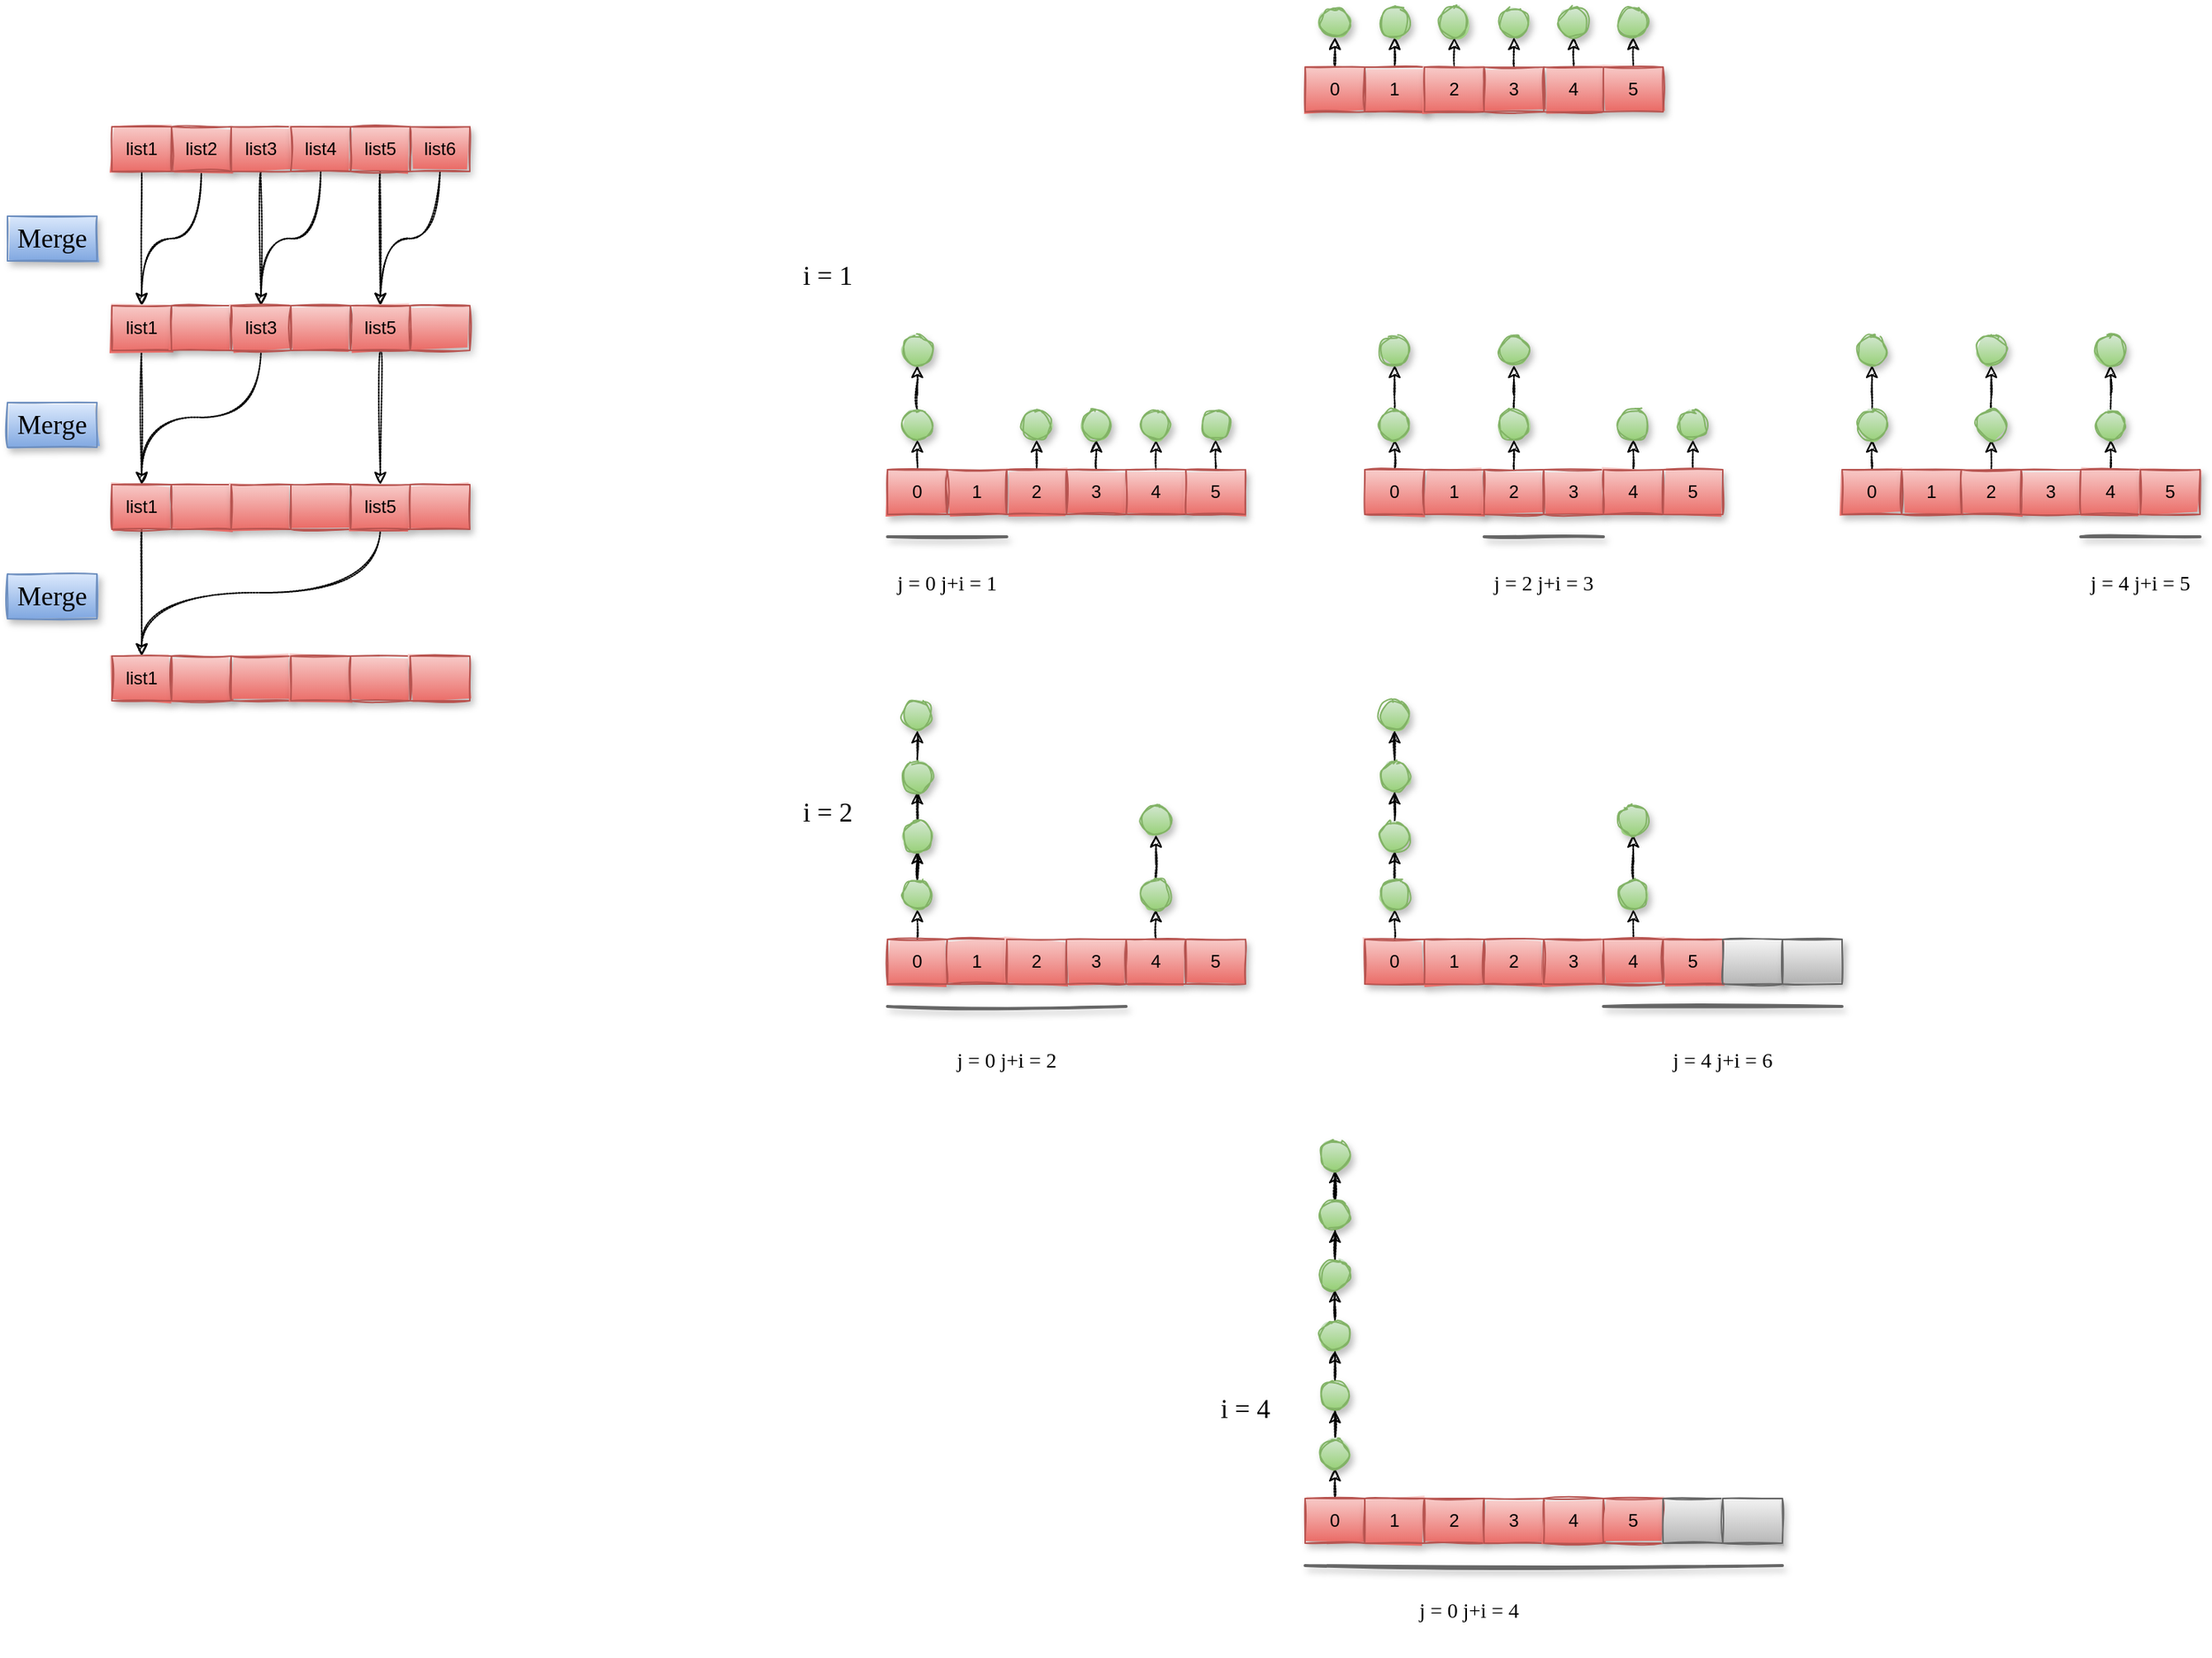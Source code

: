 <mxfile version="15.9.1" type="github">
  <diagram id="CDUZLJEo9e2KFmX8wC-A" name="第 1 页">
    <mxGraphModel dx="1444" dy="329" grid="1" gridSize="10" guides="1" tooltips="1" connect="1" arrows="1" fold="1" page="1" pageScale="1" pageWidth="827" pageHeight="1169" math="0" shadow="0">
      <root>
        <mxCell id="0" />
        <mxCell id="1" parent="0" />
        <mxCell id="Ufp4T4kjw3DvkqteefDN-25" style="edgeStyle=orthogonalEdgeStyle;rounded=0;orthogonalLoop=1;jettySize=auto;html=1;exitX=0.5;exitY=0;exitDx=0;exitDy=0;entryX=0.5;entryY=1;entryDx=0;entryDy=0;dashed=1;dashPattern=1 1;endArrow=classic;endFill=1;sketch=1;" edge="1" parent="1" source="Ufp4T4kjw3DvkqteefDN-1" target="Ufp4T4kjw3DvkqteefDN-7">
          <mxGeometry relative="1" as="geometry" />
        </mxCell>
        <mxCell id="Ufp4T4kjw3DvkqteefDN-1" value="0" style="rounded=0;whiteSpace=wrap;html=1;sketch=1;shadow=1;fillColor=#f8cecc;gradientColor=#ea6b66;strokeColor=#b85450;" vertex="1" parent="1">
          <mxGeometry x="280" y="160" width="40" height="30" as="geometry" />
        </mxCell>
        <mxCell id="Ufp4T4kjw3DvkqteefDN-26" style="edgeStyle=orthogonalEdgeStyle;rounded=0;orthogonalLoop=1;jettySize=auto;html=1;exitX=0.5;exitY=0;exitDx=0;exitDy=0;entryX=0.5;entryY=1;entryDx=0;entryDy=0;dashed=1;dashPattern=1 1;endArrow=classic;endFill=1;sketch=1;" edge="1" parent="1" source="Ufp4T4kjw3DvkqteefDN-2" target="Ufp4T4kjw3DvkqteefDN-11">
          <mxGeometry relative="1" as="geometry" />
        </mxCell>
        <mxCell id="Ufp4T4kjw3DvkqteefDN-2" value="1" style="rounded=0;whiteSpace=wrap;html=1;sketch=1;shadow=1;fillColor=#f8cecc;gradientColor=#ea6b66;strokeColor=#b85450;" vertex="1" parent="1">
          <mxGeometry x="320" y="160" width="40" height="30" as="geometry" />
        </mxCell>
        <mxCell id="Ufp4T4kjw3DvkqteefDN-27" style="edgeStyle=orthogonalEdgeStyle;rounded=0;orthogonalLoop=1;jettySize=auto;html=1;exitX=0.5;exitY=0;exitDx=0;exitDy=0;entryX=0.5;entryY=1;entryDx=0;entryDy=0;dashed=1;dashPattern=1 1;endArrow=classic;endFill=1;sketch=1;" edge="1" parent="1" source="Ufp4T4kjw3DvkqteefDN-3" target="Ufp4T4kjw3DvkqteefDN-14">
          <mxGeometry relative="1" as="geometry" />
        </mxCell>
        <mxCell id="Ufp4T4kjw3DvkqteefDN-3" value="2" style="rounded=0;whiteSpace=wrap;html=1;sketch=1;shadow=1;fillColor=#f8cecc;gradientColor=#ea6b66;strokeColor=#b85450;" vertex="1" parent="1">
          <mxGeometry x="360" y="160" width="40" height="30" as="geometry" />
        </mxCell>
        <mxCell id="Ufp4T4kjw3DvkqteefDN-28" style="edgeStyle=orthogonalEdgeStyle;rounded=0;orthogonalLoop=1;jettySize=auto;html=1;exitX=0.5;exitY=0;exitDx=0;exitDy=0;entryX=0.5;entryY=1;entryDx=0;entryDy=0;dashed=1;dashPattern=1 1;endArrow=classic;endFill=1;sketch=1;" edge="1" parent="1" source="Ufp4T4kjw3DvkqteefDN-4" target="Ufp4T4kjw3DvkqteefDN-17">
          <mxGeometry relative="1" as="geometry" />
        </mxCell>
        <mxCell id="Ufp4T4kjw3DvkqteefDN-4" value="3" style="rounded=0;whiteSpace=wrap;html=1;sketch=1;shadow=1;fillColor=#f8cecc;gradientColor=#ea6b66;strokeColor=#b85450;" vertex="1" parent="1">
          <mxGeometry x="400" y="160" width="40" height="30" as="geometry" />
        </mxCell>
        <mxCell id="Ufp4T4kjw3DvkqteefDN-29" style="edgeStyle=orthogonalEdgeStyle;rounded=0;orthogonalLoop=1;jettySize=auto;html=1;exitX=0.5;exitY=0;exitDx=0;exitDy=0;entryX=0.5;entryY=1;entryDx=0;entryDy=0;dashed=1;dashPattern=1 1;endArrow=classic;endFill=1;sketch=1;" edge="1" parent="1" source="Ufp4T4kjw3DvkqteefDN-5" target="Ufp4T4kjw3DvkqteefDN-20">
          <mxGeometry relative="1" as="geometry" />
        </mxCell>
        <mxCell id="Ufp4T4kjw3DvkqteefDN-5" value="4" style="rounded=0;whiteSpace=wrap;html=1;sketch=1;shadow=1;fillColor=#f8cecc;gradientColor=#ea6b66;strokeColor=#b85450;" vertex="1" parent="1">
          <mxGeometry x="440" y="160" width="40" height="30" as="geometry" />
        </mxCell>
        <mxCell id="Ufp4T4kjw3DvkqteefDN-30" style="edgeStyle=orthogonalEdgeStyle;rounded=0;orthogonalLoop=1;jettySize=auto;html=1;exitX=0.5;exitY=0;exitDx=0;exitDy=0;entryX=0.5;entryY=1;entryDx=0;entryDy=0;dashed=1;dashPattern=1 1;endArrow=classic;endFill=1;sketch=1;" edge="1" parent="1" source="Ufp4T4kjw3DvkqteefDN-6" target="Ufp4T4kjw3DvkqteefDN-23">
          <mxGeometry relative="1" as="geometry" />
        </mxCell>
        <mxCell id="Ufp4T4kjw3DvkqteefDN-6" value="5" style="rounded=0;whiteSpace=wrap;html=1;sketch=1;shadow=1;fillColor=#f8cecc;gradientColor=#ea6b66;strokeColor=#b85450;" vertex="1" parent="1">
          <mxGeometry x="480" y="160" width="40" height="30" as="geometry" />
        </mxCell>
        <mxCell id="Ufp4T4kjw3DvkqteefDN-7" value="" style="ellipse;whiteSpace=wrap;html=1;aspect=fixed;shadow=1;sketch=1;fillColor=#d5e8d4;gradientColor=#97d077;strokeColor=#82b366;" vertex="1" parent="1">
          <mxGeometry x="290" y="120" width="20" height="20" as="geometry" />
        </mxCell>
        <mxCell id="Ufp4T4kjw3DvkqteefDN-11" value="" style="ellipse;whiteSpace=wrap;html=1;aspect=fixed;shadow=1;sketch=1;fillColor=#d5e8d4;gradientColor=#97d077;strokeColor=#82b366;" vertex="1" parent="1">
          <mxGeometry x="330" y="120" width="20" height="20" as="geometry" />
        </mxCell>
        <mxCell id="Ufp4T4kjw3DvkqteefDN-14" value="" style="ellipse;whiteSpace=wrap;html=1;aspect=fixed;shadow=1;sketch=1;fillColor=#d5e8d4;gradientColor=#97d077;strokeColor=#82b366;" vertex="1" parent="1">
          <mxGeometry x="370" y="120" width="20" height="20" as="geometry" />
        </mxCell>
        <mxCell id="Ufp4T4kjw3DvkqteefDN-17" value="" style="ellipse;whiteSpace=wrap;html=1;aspect=fixed;shadow=1;sketch=1;fillColor=#d5e8d4;gradientColor=#97d077;strokeColor=#82b366;" vertex="1" parent="1">
          <mxGeometry x="410" y="120" width="20" height="20" as="geometry" />
        </mxCell>
        <mxCell id="Ufp4T4kjw3DvkqteefDN-20" value="" style="ellipse;whiteSpace=wrap;html=1;aspect=fixed;shadow=1;sketch=1;fillColor=#d5e8d4;gradientColor=#97d077;strokeColor=#82b366;" vertex="1" parent="1">
          <mxGeometry x="450" y="120" width="20" height="20" as="geometry" />
        </mxCell>
        <mxCell id="Ufp4T4kjw3DvkqteefDN-23" value="" style="ellipse;whiteSpace=wrap;html=1;aspect=fixed;shadow=1;sketch=1;fillColor=#d5e8d4;gradientColor=#97d077;strokeColor=#82b366;" vertex="1" parent="1">
          <mxGeometry x="490" y="120" width="20" height="20" as="geometry" />
        </mxCell>
        <mxCell id="Ufp4T4kjw3DvkqteefDN-54" style="edgeStyle=orthogonalEdgeStyle;rounded=0;orthogonalLoop=1;jettySize=auto;html=1;exitX=0.5;exitY=0;exitDx=0;exitDy=0;entryX=0.5;entryY=1;entryDx=0;entryDy=0;dashed=1;dashPattern=1 1;endArrow=classic;endFill=1;sketch=1;" edge="1" parent="1" source="Ufp4T4kjw3DvkqteefDN-55" target="Ufp4T4kjw3DvkqteefDN-66">
          <mxGeometry relative="1" as="geometry" />
        </mxCell>
        <mxCell id="Ufp4T4kjw3DvkqteefDN-55" value="0" style="rounded=0;whiteSpace=wrap;html=1;sketch=1;shadow=1;fillColor=#f8cecc;gradientColor=#ea6b66;strokeColor=#b85450;" vertex="1" parent="1">
          <mxGeometry y="430" width="40" height="30" as="geometry" />
        </mxCell>
        <mxCell id="Ufp4T4kjw3DvkqteefDN-57" value="1" style="rounded=0;whiteSpace=wrap;html=1;sketch=1;shadow=1;fillColor=#f8cecc;gradientColor=#ea6b66;strokeColor=#b85450;" vertex="1" parent="1">
          <mxGeometry x="40" y="430" width="40" height="30" as="geometry" />
        </mxCell>
        <mxCell id="Ufp4T4kjw3DvkqteefDN-58" style="edgeStyle=orthogonalEdgeStyle;rounded=0;orthogonalLoop=1;jettySize=auto;html=1;exitX=0.5;exitY=0;exitDx=0;exitDy=0;entryX=0.5;entryY=1;entryDx=0;entryDy=0;dashed=1;dashPattern=1 1;endArrow=classic;endFill=1;sketch=1;" edge="1" parent="1" source="Ufp4T4kjw3DvkqteefDN-59" target="Ufp4T4kjw3DvkqteefDN-68">
          <mxGeometry relative="1" as="geometry" />
        </mxCell>
        <mxCell id="Ufp4T4kjw3DvkqteefDN-59" value="2" style="rounded=0;whiteSpace=wrap;html=1;sketch=1;shadow=1;fillColor=#f8cecc;gradientColor=#ea6b66;strokeColor=#b85450;" vertex="1" parent="1">
          <mxGeometry x="80" y="430" width="40" height="30" as="geometry" />
        </mxCell>
        <mxCell id="Ufp4T4kjw3DvkqteefDN-60" style="edgeStyle=orthogonalEdgeStyle;rounded=0;orthogonalLoop=1;jettySize=auto;html=1;exitX=0.5;exitY=0;exitDx=0;exitDy=0;entryX=0.5;entryY=1;entryDx=0;entryDy=0;dashed=1;dashPattern=1 1;endArrow=classic;endFill=1;sketch=1;" edge="1" parent="1" source="Ufp4T4kjw3DvkqteefDN-61" target="Ufp4T4kjw3DvkqteefDN-69">
          <mxGeometry relative="1" as="geometry" />
        </mxCell>
        <mxCell id="Ufp4T4kjw3DvkqteefDN-61" value="3" style="rounded=0;whiteSpace=wrap;html=1;sketch=1;shadow=1;fillColor=#f8cecc;gradientColor=#ea6b66;strokeColor=#b85450;" vertex="1" parent="1">
          <mxGeometry x="120" y="430" width="40" height="30" as="geometry" />
        </mxCell>
        <mxCell id="Ufp4T4kjw3DvkqteefDN-62" style="edgeStyle=orthogonalEdgeStyle;rounded=0;orthogonalLoop=1;jettySize=auto;html=1;exitX=0.5;exitY=0;exitDx=0;exitDy=0;entryX=0.5;entryY=1;entryDx=0;entryDy=0;dashed=1;dashPattern=1 1;endArrow=classic;endFill=1;sketch=1;" edge="1" parent="1" source="Ufp4T4kjw3DvkqteefDN-63" target="Ufp4T4kjw3DvkqteefDN-70">
          <mxGeometry relative="1" as="geometry" />
        </mxCell>
        <mxCell id="Ufp4T4kjw3DvkqteefDN-63" value="4" style="rounded=0;whiteSpace=wrap;html=1;sketch=1;shadow=1;fillColor=#f8cecc;gradientColor=#ea6b66;strokeColor=#b85450;" vertex="1" parent="1">
          <mxGeometry x="160" y="430" width="40" height="30" as="geometry" />
        </mxCell>
        <mxCell id="Ufp4T4kjw3DvkqteefDN-64" style="edgeStyle=orthogonalEdgeStyle;rounded=0;orthogonalLoop=1;jettySize=auto;html=1;exitX=0.5;exitY=0;exitDx=0;exitDy=0;entryX=0.5;entryY=1;entryDx=0;entryDy=0;dashed=1;dashPattern=1 1;endArrow=classic;endFill=1;sketch=1;" edge="1" parent="1" source="Ufp4T4kjw3DvkqteefDN-65" target="Ufp4T4kjw3DvkqteefDN-71">
          <mxGeometry relative="1" as="geometry" />
        </mxCell>
        <mxCell id="Ufp4T4kjw3DvkqteefDN-65" value="5" style="rounded=0;whiteSpace=wrap;html=1;sketch=1;shadow=1;fillColor=#f8cecc;gradientColor=#ea6b66;strokeColor=#b85450;" vertex="1" parent="1">
          <mxGeometry x="200" y="430" width="40" height="30" as="geometry" />
        </mxCell>
        <mxCell id="Ufp4T4kjw3DvkqteefDN-74" value="" style="edgeStyle=orthogonalEdgeStyle;rounded=0;sketch=1;orthogonalLoop=1;jettySize=auto;html=1;dashed=1;dashPattern=1 1;endArrow=classic;endFill=1;" edge="1" parent="1" source="Ufp4T4kjw3DvkqteefDN-66" target="Ufp4T4kjw3DvkqteefDN-73">
          <mxGeometry relative="1" as="geometry" />
        </mxCell>
        <mxCell id="Ufp4T4kjw3DvkqteefDN-66" value="" style="ellipse;whiteSpace=wrap;html=1;aspect=fixed;shadow=1;sketch=1;fillColor=#d5e8d4;gradientColor=#97d077;strokeColor=#82b366;" vertex="1" parent="1">
          <mxGeometry x="10" y="390" width="20" height="20" as="geometry" />
        </mxCell>
        <mxCell id="Ufp4T4kjw3DvkqteefDN-68" value="" style="ellipse;whiteSpace=wrap;html=1;aspect=fixed;shadow=1;sketch=1;fillColor=#d5e8d4;gradientColor=#97d077;strokeColor=#82b366;" vertex="1" parent="1">
          <mxGeometry x="90" y="390" width="20" height="20" as="geometry" />
        </mxCell>
        <mxCell id="Ufp4T4kjw3DvkqteefDN-69" value="" style="ellipse;whiteSpace=wrap;html=1;aspect=fixed;shadow=1;sketch=1;fillColor=#d5e8d4;gradientColor=#97d077;strokeColor=#82b366;" vertex="1" parent="1">
          <mxGeometry x="130" y="390" width="20" height="20" as="geometry" />
        </mxCell>
        <mxCell id="Ufp4T4kjw3DvkqteefDN-70" value="" style="ellipse;whiteSpace=wrap;html=1;aspect=fixed;shadow=1;sketch=1;fillColor=#d5e8d4;gradientColor=#97d077;strokeColor=#82b366;" vertex="1" parent="1">
          <mxGeometry x="170" y="390" width="20" height="20" as="geometry" />
        </mxCell>
        <mxCell id="Ufp4T4kjw3DvkqteefDN-71" value="" style="ellipse;whiteSpace=wrap;html=1;aspect=fixed;shadow=1;sketch=1;fillColor=#d5e8d4;gradientColor=#97d077;strokeColor=#82b366;" vertex="1" parent="1">
          <mxGeometry x="210" y="390" width="20" height="20" as="geometry" />
        </mxCell>
        <mxCell id="Ufp4T4kjw3DvkqteefDN-73" value="" style="ellipse;whiteSpace=wrap;html=1;aspect=fixed;shadow=1;sketch=1;fillColor=#d5e8d4;gradientColor=#97d077;strokeColor=#82b366;" vertex="1" parent="1">
          <mxGeometry x="10" y="340" width="20" height="20" as="geometry" />
        </mxCell>
        <mxCell id="Ufp4T4kjw3DvkqteefDN-77" value="" style="line;strokeWidth=2;html=1;shadow=1;sketch=1;fillColor=#f5f5f5;gradientColor=#b3b3b3;strokeColor=#666666;" vertex="1" parent="1">
          <mxGeometry y="470" width="80" height="10" as="geometry" />
        </mxCell>
        <mxCell id="Ufp4T4kjw3DvkqteefDN-78" style="edgeStyle=orthogonalEdgeStyle;rounded=0;orthogonalLoop=1;jettySize=auto;html=1;exitX=0.5;exitY=0;exitDx=0;exitDy=0;entryX=0.5;entryY=1;entryDx=0;entryDy=0;dashed=1;dashPattern=1 1;endArrow=classic;endFill=1;sketch=1;" edge="1" parent="1" source="Ufp4T4kjw3DvkqteefDN-79" target="Ufp4T4kjw3DvkqteefDN-90">
          <mxGeometry relative="1" as="geometry" />
        </mxCell>
        <mxCell id="Ufp4T4kjw3DvkqteefDN-79" value="0" style="rounded=0;whiteSpace=wrap;html=1;sketch=1;shadow=1;fillColor=#f8cecc;gradientColor=#ea6b66;strokeColor=#b85450;" vertex="1" parent="1">
          <mxGeometry x="320" y="430" width="40" height="30" as="geometry" />
        </mxCell>
        <mxCell id="Ufp4T4kjw3DvkqteefDN-80" value="1" style="rounded=0;whiteSpace=wrap;html=1;sketch=1;shadow=1;fillColor=#f8cecc;gradientColor=#ea6b66;strokeColor=#b85450;" vertex="1" parent="1">
          <mxGeometry x="360" y="430" width="40" height="30" as="geometry" />
        </mxCell>
        <mxCell id="Ufp4T4kjw3DvkqteefDN-81" style="edgeStyle=orthogonalEdgeStyle;rounded=0;orthogonalLoop=1;jettySize=auto;html=1;exitX=0.5;exitY=0;exitDx=0;exitDy=0;entryX=0.5;entryY=1;entryDx=0;entryDy=0;dashed=1;dashPattern=1 1;endArrow=classic;endFill=1;sketch=1;" edge="1" parent="1" source="Ufp4T4kjw3DvkqteefDN-82" target="Ufp4T4kjw3DvkqteefDN-91">
          <mxGeometry relative="1" as="geometry" />
        </mxCell>
        <mxCell id="Ufp4T4kjw3DvkqteefDN-82" value="2" style="rounded=0;whiteSpace=wrap;html=1;sketch=1;shadow=1;fillColor=#f8cecc;gradientColor=#ea6b66;strokeColor=#b85450;" vertex="1" parent="1">
          <mxGeometry x="400" y="430" width="40" height="30" as="geometry" />
        </mxCell>
        <mxCell id="Ufp4T4kjw3DvkqteefDN-84" value="3" style="rounded=0;whiteSpace=wrap;html=1;sketch=1;shadow=1;fillColor=#f8cecc;gradientColor=#ea6b66;strokeColor=#b85450;" vertex="1" parent="1">
          <mxGeometry x="440" y="430" width="40" height="30" as="geometry" />
        </mxCell>
        <mxCell id="Ufp4T4kjw3DvkqteefDN-85" style="edgeStyle=orthogonalEdgeStyle;rounded=0;orthogonalLoop=1;jettySize=auto;html=1;exitX=0.5;exitY=0;exitDx=0;exitDy=0;entryX=0.5;entryY=1;entryDx=0;entryDy=0;dashed=1;dashPattern=1 1;endArrow=classic;endFill=1;sketch=1;" edge="1" parent="1" source="Ufp4T4kjw3DvkqteefDN-86" target="Ufp4T4kjw3DvkqteefDN-93">
          <mxGeometry relative="1" as="geometry" />
        </mxCell>
        <mxCell id="Ufp4T4kjw3DvkqteefDN-86" value="4" style="rounded=0;whiteSpace=wrap;html=1;sketch=1;shadow=1;fillColor=#f8cecc;gradientColor=#ea6b66;strokeColor=#b85450;" vertex="1" parent="1">
          <mxGeometry x="480" y="430" width="40" height="30" as="geometry" />
        </mxCell>
        <mxCell id="Ufp4T4kjw3DvkqteefDN-87" style="edgeStyle=orthogonalEdgeStyle;rounded=0;orthogonalLoop=1;jettySize=auto;html=1;exitX=0.5;exitY=0;exitDx=0;exitDy=0;entryX=0.5;entryY=1;entryDx=0;entryDy=0;dashed=1;dashPattern=1 1;endArrow=classic;endFill=1;sketch=1;" edge="1" parent="1" source="Ufp4T4kjw3DvkqteefDN-88" target="Ufp4T4kjw3DvkqteefDN-94">
          <mxGeometry relative="1" as="geometry" />
        </mxCell>
        <mxCell id="Ufp4T4kjw3DvkqteefDN-88" value="5" style="rounded=0;whiteSpace=wrap;html=1;sketch=1;shadow=1;fillColor=#f8cecc;gradientColor=#ea6b66;strokeColor=#b85450;" vertex="1" parent="1">
          <mxGeometry x="520" y="430" width="40" height="30" as="geometry" />
        </mxCell>
        <mxCell id="Ufp4T4kjw3DvkqteefDN-89" value="" style="edgeStyle=orthogonalEdgeStyle;rounded=0;sketch=1;orthogonalLoop=1;jettySize=auto;html=1;dashed=1;dashPattern=1 1;endArrow=classic;endFill=1;" edge="1" parent="1" source="Ufp4T4kjw3DvkqteefDN-90" target="Ufp4T4kjw3DvkqteefDN-95">
          <mxGeometry relative="1" as="geometry" />
        </mxCell>
        <mxCell id="Ufp4T4kjw3DvkqteefDN-90" value="" style="ellipse;whiteSpace=wrap;html=1;aspect=fixed;shadow=1;sketch=1;fillColor=#d5e8d4;gradientColor=#97d077;strokeColor=#82b366;" vertex="1" parent="1">
          <mxGeometry x="330" y="390" width="20" height="20" as="geometry" />
        </mxCell>
        <mxCell id="Ufp4T4kjw3DvkqteefDN-98" value="" style="edgeStyle=orthogonalEdgeStyle;rounded=0;sketch=1;orthogonalLoop=1;jettySize=auto;html=1;dashed=1;dashPattern=1 1;endArrow=classic;endFill=1;" edge="1" parent="1" source="Ufp4T4kjw3DvkqteefDN-91" target="Ufp4T4kjw3DvkqteefDN-97">
          <mxGeometry relative="1" as="geometry" />
        </mxCell>
        <mxCell id="Ufp4T4kjw3DvkqteefDN-91" value="" style="ellipse;whiteSpace=wrap;html=1;aspect=fixed;shadow=1;sketch=1;fillColor=#d5e8d4;gradientColor=#97d077;strokeColor=#82b366;" vertex="1" parent="1">
          <mxGeometry x="410" y="390" width="20" height="20" as="geometry" />
        </mxCell>
        <mxCell id="Ufp4T4kjw3DvkqteefDN-93" value="" style="ellipse;whiteSpace=wrap;html=1;aspect=fixed;shadow=1;sketch=1;fillColor=#d5e8d4;gradientColor=#97d077;strokeColor=#82b366;" vertex="1" parent="1">
          <mxGeometry x="490" y="390" width="20" height="20" as="geometry" />
        </mxCell>
        <mxCell id="Ufp4T4kjw3DvkqteefDN-94" value="" style="ellipse;whiteSpace=wrap;html=1;aspect=fixed;shadow=1;sketch=1;fillColor=#d5e8d4;gradientColor=#97d077;strokeColor=#82b366;" vertex="1" parent="1">
          <mxGeometry x="530" y="390" width="20" height="20" as="geometry" />
        </mxCell>
        <mxCell id="Ufp4T4kjw3DvkqteefDN-95" value="" style="ellipse;whiteSpace=wrap;html=1;aspect=fixed;shadow=1;sketch=1;fillColor=#d5e8d4;gradientColor=#97d077;strokeColor=#82b366;" vertex="1" parent="1">
          <mxGeometry x="330" y="340" width="20" height="20" as="geometry" />
        </mxCell>
        <mxCell id="Ufp4T4kjw3DvkqteefDN-96" value="" style="line;strokeWidth=2;html=1;shadow=1;sketch=1;fillColor=#f5f5f5;gradientColor=#b3b3b3;strokeColor=#666666;" vertex="1" parent="1">
          <mxGeometry x="400" y="470" width="80" height="10" as="geometry" />
        </mxCell>
        <mxCell id="Ufp4T4kjw3DvkqteefDN-97" value="" style="ellipse;whiteSpace=wrap;html=1;aspect=fixed;shadow=1;sketch=1;fillColor=#d5e8d4;gradientColor=#97d077;strokeColor=#82b366;" vertex="1" parent="1">
          <mxGeometry x="410" y="340" width="20" height="20" as="geometry" />
        </mxCell>
        <mxCell id="Ufp4T4kjw3DvkqteefDN-99" style="edgeStyle=orthogonalEdgeStyle;rounded=0;orthogonalLoop=1;jettySize=auto;html=1;exitX=0.5;exitY=0;exitDx=0;exitDy=0;entryX=0.5;entryY=1;entryDx=0;entryDy=0;dashed=1;dashPattern=1 1;endArrow=classic;endFill=1;sketch=1;" edge="1" parent="1" source="Ufp4T4kjw3DvkqteefDN-100" target="Ufp4T4kjw3DvkqteefDN-110">
          <mxGeometry relative="1" as="geometry" />
        </mxCell>
        <mxCell id="Ufp4T4kjw3DvkqteefDN-100" value="0" style="rounded=0;whiteSpace=wrap;html=1;sketch=1;shadow=1;fillColor=#f8cecc;gradientColor=#ea6b66;strokeColor=#b85450;" vertex="1" parent="1">
          <mxGeometry x="640" y="430" width="40" height="30" as="geometry" />
        </mxCell>
        <mxCell id="Ufp4T4kjw3DvkqteefDN-101" value="1" style="rounded=0;whiteSpace=wrap;html=1;sketch=1;shadow=1;fillColor=#f8cecc;gradientColor=#ea6b66;strokeColor=#b85450;" vertex="1" parent="1">
          <mxGeometry x="680" y="430" width="40" height="30" as="geometry" />
        </mxCell>
        <mxCell id="Ufp4T4kjw3DvkqteefDN-102" style="edgeStyle=orthogonalEdgeStyle;rounded=0;orthogonalLoop=1;jettySize=auto;html=1;exitX=0.5;exitY=0;exitDx=0;exitDy=0;entryX=0.5;entryY=1;entryDx=0;entryDy=0;dashed=1;dashPattern=1 1;endArrow=classic;endFill=1;sketch=1;" edge="1" parent="1" source="Ufp4T4kjw3DvkqteefDN-103" target="Ufp4T4kjw3DvkqteefDN-112">
          <mxGeometry relative="1" as="geometry" />
        </mxCell>
        <mxCell id="Ufp4T4kjw3DvkqteefDN-103" value="2" style="rounded=0;whiteSpace=wrap;html=1;sketch=1;shadow=1;fillColor=#f8cecc;gradientColor=#ea6b66;strokeColor=#b85450;" vertex="1" parent="1">
          <mxGeometry x="720" y="430" width="40" height="30" as="geometry" />
        </mxCell>
        <mxCell id="Ufp4T4kjw3DvkqteefDN-104" value="3" style="rounded=0;whiteSpace=wrap;html=1;sketch=1;shadow=1;fillColor=#f8cecc;gradientColor=#ea6b66;strokeColor=#b85450;" vertex="1" parent="1">
          <mxGeometry x="760" y="430" width="40" height="30" as="geometry" />
        </mxCell>
        <mxCell id="Ufp4T4kjw3DvkqteefDN-105" style="edgeStyle=orthogonalEdgeStyle;rounded=0;orthogonalLoop=1;jettySize=auto;html=1;exitX=0.5;exitY=0;exitDx=0;exitDy=0;entryX=0.5;entryY=1;entryDx=0;entryDy=0;dashed=1;dashPattern=1 1;endArrow=classic;endFill=1;sketch=1;" edge="1" parent="1" source="Ufp4T4kjw3DvkqteefDN-106" target="Ufp4T4kjw3DvkqteefDN-113">
          <mxGeometry relative="1" as="geometry" />
        </mxCell>
        <mxCell id="Ufp4T4kjw3DvkqteefDN-106" value="4" style="rounded=0;whiteSpace=wrap;html=1;sketch=1;shadow=1;fillColor=#f8cecc;gradientColor=#ea6b66;strokeColor=#b85450;" vertex="1" parent="1">
          <mxGeometry x="800" y="430" width="40" height="30" as="geometry" />
        </mxCell>
        <mxCell id="Ufp4T4kjw3DvkqteefDN-108" value="5" style="rounded=0;whiteSpace=wrap;html=1;sketch=1;shadow=1;fillColor=#f8cecc;gradientColor=#ea6b66;strokeColor=#b85450;" vertex="1" parent="1">
          <mxGeometry x="840" y="430" width="40" height="30" as="geometry" />
        </mxCell>
        <mxCell id="Ufp4T4kjw3DvkqteefDN-109" value="" style="edgeStyle=orthogonalEdgeStyle;rounded=0;sketch=1;orthogonalLoop=1;jettySize=auto;html=1;dashed=1;dashPattern=1 1;endArrow=classic;endFill=1;" edge="1" parent="1" source="Ufp4T4kjw3DvkqteefDN-110" target="Ufp4T4kjw3DvkqteefDN-115">
          <mxGeometry relative="1" as="geometry" />
        </mxCell>
        <mxCell id="Ufp4T4kjw3DvkqteefDN-110" value="" style="ellipse;whiteSpace=wrap;html=1;aspect=fixed;shadow=1;sketch=1;fillColor=#d5e8d4;gradientColor=#97d077;strokeColor=#82b366;" vertex="1" parent="1">
          <mxGeometry x="650" y="390" width="20" height="20" as="geometry" />
        </mxCell>
        <mxCell id="Ufp4T4kjw3DvkqteefDN-111" value="" style="edgeStyle=orthogonalEdgeStyle;rounded=0;sketch=1;orthogonalLoop=1;jettySize=auto;html=1;dashed=1;dashPattern=1 1;endArrow=classic;endFill=1;" edge="1" parent="1" source="Ufp4T4kjw3DvkqteefDN-112" target="Ufp4T4kjw3DvkqteefDN-117">
          <mxGeometry relative="1" as="geometry" />
        </mxCell>
        <mxCell id="Ufp4T4kjw3DvkqteefDN-112" value="" style="ellipse;whiteSpace=wrap;html=1;aspect=fixed;shadow=1;sketch=1;fillColor=#d5e8d4;gradientColor=#97d077;strokeColor=#82b366;" vertex="1" parent="1">
          <mxGeometry x="730" y="390" width="20" height="20" as="geometry" />
        </mxCell>
        <mxCell id="Ufp4T4kjw3DvkqteefDN-120" value="" style="edgeStyle=orthogonalEdgeStyle;rounded=0;sketch=1;orthogonalLoop=1;jettySize=auto;html=1;dashed=1;dashPattern=1 1;endArrow=classic;endFill=1;" edge="1" parent="1" source="Ufp4T4kjw3DvkqteefDN-113" target="Ufp4T4kjw3DvkqteefDN-119">
          <mxGeometry relative="1" as="geometry" />
        </mxCell>
        <mxCell id="Ufp4T4kjw3DvkqteefDN-113" value="" style="ellipse;whiteSpace=wrap;html=1;aspect=fixed;shadow=1;sketch=1;fillColor=#d5e8d4;gradientColor=#97d077;strokeColor=#82b366;" vertex="1" parent="1">
          <mxGeometry x="810" y="390" width="20" height="20" as="geometry" />
        </mxCell>
        <mxCell id="Ufp4T4kjw3DvkqteefDN-115" value="" style="ellipse;whiteSpace=wrap;html=1;aspect=fixed;shadow=1;sketch=1;fillColor=#d5e8d4;gradientColor=#97d077;strokeColor=#82b366;" vertex="1" parent="1">
          <mxGeometry x="650" y="340" width="20" height="20" as="geometry" />
        </mxCell>
        <mxCell id="Ufp4T4kjw3DvkqteefDN-116" value="" style="line;strokeWidth=2;html=1;shadow=1;sketch=1;fillColor=#f5f5f5;gradientColor=#b3b3b3;strokeColor=#666666;" vertex="1" parent="1">
          <mxGeometry x="800" y="470" width="80" height="10" as="geometry" />
        </mxCell>
        <mxCell id="Ufp4T4kjw3DvkqteefDN-117" value="" style="ellipse;whiteSpace=wrap;html=1;aspect=fixed;shadow=1;sketch=1;fillColor=#d5e8d4;gradientColor=#97d077;strokeColor=#82b366;" vertex="1" parent="1">
          <mxGeometry x="730" y="340" width="20" height="20" as="geometry" />
        </mxCell>
        <mxCell id="Ufp4T4kjw3DvkqteefDN-119" value="" style="ellipse;whiteSpace=wrap;html=1;aspect=fixed;shadow=1;sketch=1;fillColor=#d5e8d4;gradientColor=#97d077;strokeColor=#82b366;" vertex="1" parent="1">
          <mxGeometry x="810" y="340" width="20" height="20" as="geometry" />
        </mxCell>
        <mxCell id="Ufp4T4kjw3DvkqteefDN-140" style="edgeStyle=orthogonalEdgeStyle;rounded=0;orthogonalLoop=1;jettySize=auto;html=1;exitX=0.5;exitY=0;exitDx=0;exitDy=0;entryX=0.5;entryY=1;entryDx=0;entryDy=0;dashed=1;dashPattern=1 1;endArrow=classic;endFill=1;sketch=1;" edge="1" parent="1" source="Ufp4T4kjw3DvkqteefDN-141" target="Ufp4T4kjw3DvkqteefDN-150">
          <mxGeometry relative="1" as="geometry" />
        </mxCell>
        <mxCell id="Ufp4T4kjw3DvkqteefDN-141" value="0" style="rounded=0;whiteSpace=wrap;html=1;sketch=1;shadow=1;fillColor=#f8cecc;gradientColor=#ea6b66;strokeColor=#b85450;" vertex="1" parent="1">
          <mxGeometry y="745" width="40" height="30" as="geometry" />
        </mxCell>
        <mxCell id="Ufp4T4kjw3DvkqteefDN-142" value="1" style="rounded=0;whiteSpace=wrap;html=1;sketch=1;shadow=1;fillColor=#f8cecc;gradientColor=#ea6b66;strokeColor=#b85450;" vertex="1" parent="1">
          <mxGeometry x="40" y="745" width="40" height="30" as="geometry" />
        </mxCell>
        <mxCell id="Ufp4T4kjw3DvkqteefDN-144" value="2" style="rounded=0;whiteSpace=wrap;html=1;sketch=1;shadow=1;fillColor=#f8cecc;gradientColor=#ea6b66;strokeColor=#b85450;" vertex="1" parent="1">
          <mxGeometry x="80" y="745" width="40" height="30" as="geometry" />
        </mxCell>
        <mxCell id="Ufp4T4kjw3DvkqteefDN-145" value="3" style="rounded=0;whiteSpace=wrap;html=1;sketch=1;shadow=1;fillColor=#f8cecc;gradientColor=#ea6b66;strokeColor=#b85450;" vertex="1" parent="1">
          <mxGeometry x="120" y="745" width="40" height="30" as="geometry" />
        </mxCell>
        <mxCell id="Ufp4T4kjw3DvkqteefDN-146" style="edgeStyle=orthogonalEdgeStyle;rounded=0;orthogonalLoop=1;jettySize=auto;html=1;exitX=0.5;exitY=0;exitDx=0;exitDy=0;entryX=0.5;entryY=1;entryDx=0;entryDy=0;dashed=1;dashPattern=1 1;endArrow=classic;endFill=1;sketch=1;" edge="1" parent="1" source="Ufp4T4kjw3DvkqteefDN-147" target="Ufp4T4kjw3DvkqteefDN-154">
          <mxGeometry relative="1" as="geometry" />
        </mxCell>
        <mxCell id="Ufp4T4kjw3DvkqteefDN-147" value="4" style="rounded=0;whiteSpace=wrap;html=1;sketch=1;shadow=1;fillColor=#f8cecc;gradientColor=#ea6b66;strokeColor=#b85450;" vertex="1" parent="1">
          <mxGeometry x="160" y="745" width="40" height="30" as="geometry" />
        </mxCell>
        <mxCell id="Ufp4T4kjw3DvkqteefDN-148" value="5" style="rounded=0;whiteSpace=wrap;html=1;sketch=1;shadow=1;fillColor=#f8cecc;gradientColor=#ea6b66;strokeColor=#b85450;" vertex="1" parent="1">
          <mxGeometry x="200" y="745" width="40" height="30" as="geometry" />
        </mxCell>
        <mxCell id="Ufp4T4kjw3DvkqteefDN-149" value="" style="edgeStyle=orthogonalEdgeStyle;rounded=0;sketch=1;orthogonalLoop=1;jettySize=auto;html=1;dashed=1;dashPattern=1 1;endArrow=classic;endFill=1;" edge="1" parent="1" source="Ufp4T4kjw3DvkqteefDN-150" target="Ufp4T4kjw3DvkqteefDN-155">
          <mxGeometry relative="1" as="geometry" />
        </mxCell>
        <mxCell id="Ufp4T4kjw3DvkqteefDN-150" value="" style="ellipse;whiteSpace=wrap;html=1;aspect=fixed;shadow=1;sketch=1;fillColor=#d5e8d4;gradientColor=#97d077;strokeColor=#82b366;" vertex="1" parent="1">
          <mxGeometry x="10" y="705" width="20" height="20" as="geometry" />
        </mxCell>
        <mxCell id="Ufp4T4kjw3DvkqteefDN-153" value="" style="edgeStyle=orthogonalEdgeStyle;rounded=0;sketch=1;orthogonalLoop=1;jettySize=auto;html=1;dashed=1;dashPattern=1 1;endArrow=classic;endFill=1;" edge="1" parent="1" source="Ufp4T4kjw3DvkqteefDN-154" target="Ufp4T4kjw3DvkqteefDN-158">
          <mxGeometry relative="1" as="geometry" />
        </mxCell>
        <mxCell id="Ufp4T4kjw3DvkqteefDN-154" value="" style="ellipse;whiteSpace=wrap;html=1;aspect=fixed;shadow=1;sketch=1;fillColor=#d5e8d4;gradientColor=#97d077;strokeColor=#82b366;" vertex="1" parent="1">
          <mxGeometry x="170" y="705" width="20" height="20" as="geometry" />
        </mxCell>
        <mxCell id="Ufp4T4kjw3DvkqteefDN-161" value="" style="edgeStyle=orthogonalEdgeStyle;rounded=0;sketch=1;orthogonalLoop=1;jettySize=auto;html=1;dashed=1;dashPattern=1 1;endArrow=classic;endFill=1;" edge="1" parent="1" source="Ufp4T4kjw3DvkqteefDN-155" target="Ufp4T4kjw3DvkqteefDN-160">
          <mxGeometry relative="1" as="geometry" />
        </mxCell>
        <mxCell id="Ufp4T4kjw3DvkqteefDN-155" value="" style="ellipse;whiteSpace=wrap;html=1;aspect=fixed;shadow=1;sketch=1;fillColor=#d5e8d4;gradientColor=#97d077;strokeColor=#82b366;" vertex="1" parent="1">
          <mxGeometry x="10" y="666" width="20" height="20" as="geometry" />
        </mxCell>
        <mxCell id="Ufp4T4kjw3DvkqteefDN-156" value="" style="line;strokeWidth=2;html=1;shadow=1;sketch=1;fillColor=#f5f5f5;gradientColor=#b3b3b3;strokeColor=#666666;" vertex="1" parent="1">
          <mxGeometry y="785" width="160" height="10" as="geometry" />
        </mxCell>
        <mxCell id="Ufp4T4kjw3DvkqteefDN-158" value="" style="ellipse;whiteSpace=wrap;html=1;aspect=fixed;shadow=1;sketch=1;fillColor=#d5e8d4;gradientColor=#97d077;strokeColor=#82b366;" vertex="1" parent="1">
          <mxGeometry x="170" y="655" width="20" height="20" as="geometry" />
        </mxCell>
        <mxCell id="Ufp4T4kjw3DvkqteefDN-163" value="" style="edgeStyle=orthogonalEdgeStyle;rounded=0;sketch=1;orthogonalLoop=1;jettySize=auto;html=1;dashed=1;dashPattern=1 1;endArrow=classic;endFill=1;" edge="1" parent="1" source="Ufp4T4kjw3DvkqteefDN-160" target="Ufp4T4kjw3DvkqteefDN-162">
          <mxGeometry relative="1" as="geometry" />
        </mxCell>
        <mxCell id="Ufp4T4kjw3DvkqteefDN-160" value="" style="ellipse;whiteSpace=wrap;html=1;aspect=fixed;shadow=1;sketch=1;fillColor=#d5e8d4;gradientColor=#97d077;strokeColor=#82b366;" vertex="1" parent="1">
          <mxGeometry x="10" y="626" width="20" height="20" as="geometry" />
        </mxCell>
        <mxCell id="Ufp4T4kjw3DvkqteefDN-162" value="" style="ellipse;whiteSpace=wrap;html=1;aspect=fixed;shadow=1;sketch=1;fillColor=#d5e8d4;gradientColor=#97d077;strokeColor=#82b366;" vertex="1" parent="1">
          <mxGeometry x="10" y="585" width="20" height="20" as="geometry" />
        </mxCell>
        <mxCell id="Ufp4T4kjw3DvkqteefDN-164" style="edgeStyle=orthogonalEdgeStyle;rounded=0;orthogonalLoop=1;jettySize=auto;html=1;exitX=0.5;exitY=0;exitDx=0;exitDy=0;entryX=0.5;entryY=1;entryDx=0;entryDy=0;dashed=1;dashPattern=1 1;endArrow=classic;endFill=1;sketch=1;" edge="1" parent="1" source="Ufp4T4kjw3DvkqteefDN-165" target="Ufp4T4kjw3DvkqteefDN-173">
          <mxGeometry relative="1" as="geometry" />
        </mxCell>
        <mxCell id="Ufp4T4kjw3DvkqteefDN-165" value="0" style="rounded=0;whiteSpace=wrap;html=1;sketch=1;shadow=1;fillColor=#f8cecc;gradientColor=#ea6b66;strokeColor=#b85450;" vertex="1" parent="1">
          <mxGeometry x="320" y="745" width="40" height="30" as="geometry" />
        </mxCell>
        <mxCell id="Ufp4T4kjw3DvkqteefDN-166" value="1" style="rounded=0;whiteSpace=wrap;html=1;sketch=1;shadow=1;fillColor=#f8cecc;gradientColor=#ea6b66;strokeColor=#b85450;" vertex="1" parent="1">
          <mxGeometry x="360" y="745" width="40" height="30" as="geometry" />
        </mxCell>
        <mxCell id="Ufp4T4kjw3DvkqteefDN-167" value="2" style="rounded=0;whiteSpace=wrap;html=1;sketch=1;shadow=1;fillColor=#f8cecc;gradientColor=#ea6b66;strokeColor=#b85450;" vertex="1" parent="1">
          <mxGeometry x="400" y="745" width="40" height="30" as="geometry" />
        </mxCell>
        <mxCell id="Ufp4T4kjw3DvkqteefDN-168" value="3" style="rounded=0;whiteSpace=wrap;html=1;sketch=1;shadow=1;fillColor=#f8cecc;gradientColor=#ea6b66;strokeColor=#b85450;" vertex="1" parent="1">
          <mxGeometry x="440" y="745" width="40" height="30" as="geometry" />
        </mxCell>
        <mxCell id="Ufp4T4kjw3DvkqteefDN-169" style="edgeStyle=orthogonalEdgeStyle;rounded=0;orthogonalLoop=1;jettySize=auto;html=1;exitX=0.5;exitY=0;exitDx=0;exitDy=0;entryX=0.5;entryY=1;entryDx=0;entryDy=0;dashed=1;dashPattern=1 1;endArrow=classic;endFill=1;sketch=1;" edge="1" parent="1" source="Ufp4T4kjw3DvkqteefDN-170" target="Ufp4T4kjw3DvkqteefDN-175">
          <mxGeometry relative="1" as="geometry" />
        </mxCell>
        <mxCell id="Ufp4T4kjw3DvkqteefDN-170" value="4" style="rounded=0;whiteSpace=wrap;html=1;sketch=1;shadow=1;fillColor=#f8cecc;gradientColor=#ea6b66;strokeColor=#b85450;" vertex="1" parent="1">
          <mxGeometry x="480" y="745" width="40" height="30" as="geometry" />
        </mxCell>
        <mxCell id="Ufp4T4kjw3DvkqteefDN-171" value="5" style="rounded=0;whiteSpace=wrap;html=1;sketch=1;shadow=1;fillColor=#f8cecc;gradientColor=#ea6b66;strokeColor=#b85450;" vertex="1" parent="1">
          <mxGeometry x="520" y="745" width="40" height="30" as="geometry" />
        </mxCell>
        <mxCell id="Ufp4T4kjw3DvkqteefDN-172" value="" style="edgeStyle=orthogonalEdgeStyle;rounded=0;sketch=1;orthogonalLoop=1;jettySize=auto;html=1;dashed=1;dashPattern=1 1;endArrow=classic;endFill=1;" edge="1" parent="1" source="Ufp4T4kjw3DvkqteefDN-173" target="Ufp4T4kjw3DvkqteefDN-177">
          <mxGeometry relative="1" as="geometry" />
        </mxCell>
        <mxCell id="Ufp4T4kjw3DvkqteefDN-173" value="" style="ellipse;whiteSpace=wrap;html=1;aspect=fixed;shadow=1;sketch=1;fillColor=#d5e8d4;gradientColor=#97d077;strokeColor=#82b366;" vertex="1" parent="1">
          <mxGeometry x="330" y="705" width="20" height="20" as="geometry" />
        </mxCell>
        <mxCell id="Ufp4T4kjw3DvkqteefDN-174" value="" style="edgeStyle=orthogonalEdgeStyle;rounded=0;sketch=1;orthogonalLoop=1;jettySize=auto;html=1;dashed=1;dashPattern=1 1;endArrow=classic;endFill=1;" edge="1" parent="1" source="Ufp4T4kjw3DvkqteefDN-175" target="Ufp4T4kjw3DvkqteefDN-179">
          <mxGeometry relative="1" as="geometry" />
        </mxCell>
        <mxCell id="Ufp4T4kjw3DvkqteefDN-175" value="" style="ellipse;whiteSpace=wrap;html=1;aspect=fixed;shadow=1;sketch=1;fillColor=#d5e8d4;gradientColor=#97d077;strokeColor=#82b366;" vertex="1" parent="1">
          <mxGeometry x="490" y="705" width="20" height="20" as="geometry" />
        </mxCell>
        <mxCell id="Ufp4T4kjw3DvkqteefDN-176" value="" style="edgeStyle=orthogonalEdgeStyle;rounded=0;sketch=1;orthogonalLoop=1;jettySize=auto;html=1;dashed=1;dashPattern=1 1;endArrow=classic;endFill=1;" edge="1" parent="1" source="Ufp4T4kjw3DvkqteefDN-177" target="Ufp4T4kjw3DvkqteefDN-181">
          <mxGeometry relative="1" as="geometry" />
        </mxCell>
        <mxCell id="Ufp4T4kjw3DvkqteefDN-177" value="" style="ellipse;whiteSpace=wrap;html=1;aspect=fixed;shadow=1;sketch=1;fillColor=#d5e8d4;gradientColor=#97d077;strokeColor=#82b366;" vertex="1" parent="1">
          <mxGeometry x="330" y="666" width="20" height="20" as="geometry" />
        </mxCell>
        <mxCell id="Ufp4T4kjw3DvkqteefDN-178" value="" style="line;strokeWidth=2;html=1;shadow=1;sketch=1;fillColor=#f5f5f5;gradientColor=#b3b3b3;strokeColor=#666666;" vertex="1" parent="1">
          <mxGeometry x="480" y="785" width="160" height="10" as="geometry" />
        </mxCell>
        <mxCell id="Ufp4T4kjw3DvkqteefDN-179" value="" style="ellipse;whiteSpace=wrap;html=1;aspect=fixed;shadow=1;sketch=1;fillColor=#d5e8d4;gradientColor=#97d077;strokeColor=#82b366;" vertex="1" parent="1">
          <mxGeometry x="490" y="655" width="20" height="20" as="geometry" />
        </mxCell>
        <mxCell id="Ufp4T4kjw3DvkqteefDN-180" value="" style="edgeStyle=orthogonalEdgeStyle;rounded=0;sketch=1;orthogonalLoop=1;jettySize=auto;html=1;dashed=1;dashPattern=1 1;endArrow=classic;endFill=1;" edge="1" parent="1" source="Ufp4T4kjw3DvkqteefDN-181" target="Ufp4T4kjw3DvkqteefDN-182">
          <mxGeometry relative="1" as="geometry" />
        </mxCell>
        <mxCell id="Ufp4T4kjw3DvkqteefDN-181" value="" style="ellipse;whiteSpace=wrap;html=1;aspect=fixed;shadow=1;sketch=1;fillColor=#d5e8d4;gradientColor=#97d077;strokeColor=#82b366;" vertex="1" parent="1">
          <mxGeometry x="330" y="626" width="20" height="20" as="geometry" />
        </mxCell>
        <mxCell id="Ufp4T4kjw3DvkqteefDN-182" value="" style="ellipse;whiteSpace=wrap;html=1;aspect=fixed;shadow=1;sketch=1;fillColor=#d5e8d4;gradientColor=#97d077;strokeColor=#82b366;" vertex="1" parent="1">
          <mxGeometry x="330" y="585" width="20" height="20" as="geometry" />
        </mxCell>
        <mxCell id="Ufp4T4kjw3DvkqteefDN-185" value="" style="rounded=0;whiteSpace=wrap;html=1;sketch=1;shadow=1;fillColor=#f5f5f5;gradientColor=#b3b3b3;strokeColor=#666666;" vertex="1" parent="1">
          <mxGeometry x="560" y="745" width="40" height="30" as="geometry" />
        </mxCell>
        <mxCell id="Ufp4T4kjw3DvkqteefDN-187" value="" style="rounded=0;whiteSpace=wrap;html=1;sketch=1;shadow=1;fillColor=#f5f5f5;gradientColor=#b3b3b3;strokeColor=#666666;" vertex="1" parent="1">
          <mxGeometry x="600" y="745" width="40" height="30" as="geometry" />
        </mxCell>
        <mxCell id="Ufp4T4kjw3DvkqteefDN-189" style="edgeStyle=orthogonalEdgeStyle;rounded=0;orthogonalLoop=1;jettySize=auto;html=1;exitX=0.5;exitY=0;exitDx=0;exitDy=0;entryX=0.5;entryY=1;entryDx=0;entryDy=0;dashed=1;dashPattern=1 1;endArrow=classic;endFill=1;sketch=1;" edge="1" parent="1" source="Ufp4T4kjw3DvkqteefDN-190" target="Ufp4T4kjw3DvkqteefDN-198">
          <mxGeometry relative="1" as="geometry" />
        </mxCell>
        <mxCell id="Ufp4T4kjw3DvkqteefDN-190" value="0" style="rounded=0;whiteSpace=wrap;html=1;sketch=1;shadow=1;fillColor=#f8cecc;gradientColor=#ea6b66;strokeColor=#b85450;" vertex="1" parent="1">
          <mxGeometry x="280" y="1120" width="40" height="30" as="geometry" />
        </mxCell>
        <mxCell id="Ufp4T4kjw3DvkqteefDN-191" value="1" style="rounded=0;whiteSpace=wrap;html=1;sketch=1;shadow=1;fillColor=#f8cecc;gradientColor=#ea6b66;strokeColor=#b85450;" vertex="1" parent="1">
          <mxGeometry x="320" y="1120" width="40" height="30" as="geometry" />
        </mxCell>
        <mxCell id="Ufp4T4kjw3DvkqteefDN-192" value="2" style="rounded=0;whiteSpace=wrap;html=1;sketch=1;shadow=1;fillColor=#f8cecc;gradientColor=#ea6b66;strokeColor=#b85450;" vertex="1" parent="1">
          <mxGeometry x="360" y="1120" width="40" height="30" as="geometry" />
        </mxCell>
        <mxCell id="Ufp4T4kjw3DvkqteefDN-193" value="3" style="rounded=0;whiteSpace=wrap;html=1;sketch=1;shadow=1;fillColor=#f8cecc;gradientColor=#ea6b66;strokeColor=#b85450;" vertex="1" parent="1">
          <mxGeometry x="400" y="1120" width="40" height="30" as="geometry" />
        </mxCell>
        <mxCell id="Ufp4T4kjw3DvkqteefDN-195" value="4" style="rounded=0;whiteSpace=wrap;html=1;sketch=1;shadow=1;fillColor=#f8cecc;gradientColor=#ea6b66;strokeColor=#b85450;" vertex="1" parent="1">
          <mxGeometry x="440" y="1120" width="40" height="30" as="geometry" />
        </mxCell>
        <mxCell id="Ufp4T4kjw3DvkqteefDN-196" value="5" style="rounded=0;whiteSpace=wrap;html=1;sketch=1;shadow=1;fillColor=#f8cecc;gradientColor=#ea6b66;strokeColor=#b85450;" vertex="1" parent="1">
          <mxGeometry x="480" y="1120" width="40" height="30" as="geometry" />
        </mxCell>
        <mxCell id="Ufp4T4kjw3DvkqteefDN-197" value="" style="edgeStyle=orthogonalEdgeStyle;rounded=0;sketch=1;orthogonalLoop=1;jettySize=auto;html=1;dashed=1;dashPattern=1 1;endArrow=classic;endFill=1;" edge="1" parent="1" source="Ufp4T4kjw3DvkqteefDN-198" target="Ufp4T4kjw3DvkqteefDN-202">
          <mxGeometry relative="1" as="geometry" />
        </mxCell>
        <mxCell id="Ufp4T4kjw3DvkqteefDN-198" value="" style="ellipse;whiteSpace=wrap;html=1;aspect=fixed;shadow=1;sketch=1;fillColor=#d5e8d4;gradientColor=#97d077;strokeColor=#82b366;" vertex="1" parent="1">
          <mxGeometry x="290" y="1080" width="20" height="20" as="geometry" />
        </mxCell>
        <mxCell id="Ufp4T4kjw3DvkqteefDN-201" value="" style="edgeStyle=orthogonalEdgeStyle;rounded=0;sketch=1;orthogonalLoop=1;jettySize=auto;html=1;dashed=1;dashPattern=1 1;endArrow=classic;endFill=1;" edge="1" parent="1" source="Ufp4T4kjw3DvkqteefDN-202" target="Ufp4T4kjw3DvkqteefDN-206">
          <mxGeometry relative="1" as="geometry" />
        </mxCell>
        <mxCell id="Ufp4T4kjw3DvkqteefDN-202" value="" style="ellipse;whiteSpace=wrap;html=1;aspect=fixed;shadow=1;sketch=1;fillColor=#d5e8d4;gradientColor=#97d077;strokeColor=#82b366;" vertex="1" parent="1">
          <mxGeometry x="290" y="1041" width="20" height="20" as="geometry" />
        </mxCell>
        <mxCell id="Ufp4T4kjw3DvkqteefDN-203" value="" style="line;strokeWidth=2;html=1;shadow=1;sketch=1;fillColor=#f5f5f5;gradientColor=#b3b3b3;strokeColor=#666666;" vertex="1" parent="1">
          <mxGeometry x="280" y="1160" width="320" height="10" as="geometry" />
        </mxCell>
        <mxCell id="Ufp4T4kjw3DvkqteefDN-205" value="" style="edgeStyle=orthogonalEdgeStyle;rounded=0;sketch=1;orthogonalLoop=1;jettySize=auto;html=1;dashed=1;dashPattern=1 1;endArrow=classic;endFill=1;" edge="1" parent="1" source="Ufp4T4kjw3DvkqteefDN-206" target="Ufp4T4kjw3DvkqteefDN-207">
          <mxGeometry relative="1" as="geometry" />
        </mxCell>
        <mxCell id="Ufp4T4kjw3DvkqteefDN-206" value="" style="ellipse;whiteSpace=wrap;html=1;aspect=fixed;shadow=1;sketch=1;fillColor=#d5e8d4;gradientColor=#97d077;strokeColor=#82b366;" vertex="1" parent="1">
          <mxGeometry x="290" y="1001" width="20" height="20" as="geometry" />
        </mxCell>
        <mxCell id="Ufp4T4kjw3DvkqteefDN-211" value="" style="edgeStyle=orthogonalEdgeStyle;rounded=0;sketch=1;orthogonalLoop=1;jettySize=auto;html=1;dashed=1;dashPattern=1 1;endArrow=classic;endFill=1;" edge="1" parent="1" source="Ufp4T4kjw3DvkqteefDN-207" target="Ufp4T4kjw3DvkqteefDN-210">
          <mxGeometry relative="1" as="geometry" />
        </mxCell>
        <mxCell id="Ufp4T4kjw3DvkqteefDN-207" value="" style="ellipse;whiteSpace=wrap;html=1;aspect=fixed;shadow=1;sketch=1;fillColor=#d5e8d4;gradientColor=#97d077;strokeColor=#82b366;" vertex="1" parent="1">
          <mxGeometry x="290" y="960" width="20" height="20" as="geometry" />
        </mxCell>
        <mxCell id="Ufp4T4kjw3DvkqteefDN-208" value="" style="rounded=0;whiteSpace=wrap;html=1;sketch=1;shadow=1;fillColor=#f5f5f5;gradientColor=#b3b3b3;strokeColor=#666666;" vertex="1" parent="1">
          <mxGeometry x="520" y="1120" width="40" height="30" as="geometry" />
        </mxCell>
        <mxCell id="Ufp4T4kjw3DvkqteefDN-209" value="" style="rounded=0;whiteSpace=wrap;html=1;sketch=1;shadow=1;fillColor=#f5f5f5;gradientColor=#b3b3b3;strokeColor=#666666;" vertex="1" parent="1">
          <mxGeometry x="560" y="1120" width="40" height="30" as="geometry" />
        </mxCell>
        <mxCell id="Ufp4T4kjw3DvkqteefDN-213" value="" style="edgeStyle=orthogonalEdgeStyle;rounded=0;sketch=1;orthogonalLoop=1;jettySize=auto;html=1;dashed=1;dashPattern=1 1;endArrow=classic;endFill=1;" edge="1" parent="1" source="Ufp4T4kjw3DvkqteefDN-210" target="Ufp4T4kjw3DvkqteefDN-212">
          <mxGeometry relative="1" as="geometry" />
        </mxCell>
        <mxCell id="Ufp4T4kjw3DvkqteefDN-210" value="" style="ellipse;whiteSpace=wrap;html=1;aspect=fixed;shadow=1;sketch=1;fillColor=#d5e8d4;gradientColor=#97d077;strokeColor=#82b366;" vertex="1" parent="1">
          <mxGeometry x="290" y="920" width="20" height="20" as="geometry" />
        </mxCell>
        <mxCell id="Ufp4T4kjw3DvkqteefDN-212" value="" style="ellipse;whiteSpace=wrap;html=1;aspect=fixed;shadow=1;sketch=1;fillColor=#d5e8d4;gradientColor=#97d077;strokeColor=#82b366;" vertex="1" parent="1">
          <mxGeometry x="290" y="880" width="20" height="20" as="geometry" />
        </mxCell>
        <mxCell id="Ufp4T4kjw3DvkqteefDN-221" value="&lt;font style=&quot;font-size: 18px&quot; face=&quot;Comic Sans MS&quot;&gt;i = 1&lt;/font&gt;" style="text;html=1;strokeColor=none;fillColor=none;align=center;verticalAlign=middle;whiteSpace=wrap;rounded=0;shadow=1;sketch=1;" vertex="1" parent="1">
          <mxGeometry x="-80" y="280" width="80" height="40" as="geometry" />
        </mxCell>
        <mxCell id="Ufp4T4kjw3DvkqteefDN-224" value="&lt;font style=&quot;font-size: 14px&quot;&gt;j = 2 j+i = 3&lt;/font&gt;" style="text;html=1;strokeColor=none;fillColor=none;align=center;verticalAlign=middle;whiteSpace=wrap;rounded=0;shadow=1;sketch=1;fontFamily=Comic Sans MS;fontSize=16;" vertex="1" parent="1">
          <mxGeometry x="400" y="480" width="80" height="50" as="geometry" />
        </mxCell>
        <mxCell id="Ufp4T4kjw3DvkqteefDN-225" value="&lt;font style=&quot;font-size: 14px&quot;&gt;j = 0 j+i = 1&lt;/font&gt;" style="text;html=1;strokeColor=none;fillColor=none;align=center;verticalAlign=middle;whiteSpace=wrap;rounded=0;shadow=1;sketch=1;fontFamily=Comic Sans MS;fontSize=16;" vertex="1" parent="1">
          <mxGeometry y="480" width="80" height="50" as="geometry" />
        </mxCell>
        <mxCell id="Ufp4T4kjw3DvkqteefDN-226" value="&lt;font style=&quot;font-size: 14px&quot;&gt;j = 4 j+i = 5&lt;/font&gt;" style="text;html=1;strokeColor=none;fillColor=none;align=center;verticalAlign=middle;whiteSpace=wrap;rounded=0;shadow=1;sketch=1;fontFamily=Comic Sans MS;fontSize=16;" vertex="1" parent="1">
          <mxGeometry x="800" y="480" width="80" height="50" as="geometry" />
        </mxCell>
        <mxCell id="Ufp4T4kjw3DvkqteefDN-227" value="&lt;font style=&quot;font-size: 14px&quot;&gt;j = 0 j+i = 2&lt;/font&gt;" style="text;html=1;strokeColor=none;fillColor=none;align=center;verticalAlign=middle;whiteSpace=wrap;rounded=0;shadow=1;sketch=1;fontFamily=Comic Sans MS;fontSize=16;" vertex="1" parent="1">
          <mxGeometry x="40" y="800" width="80" height="50" as="geometry" />
        </mxCell>
        <mxCell id="Ufp4T4kjw3DvkqteefDN-228" value="&lt;font style=&quot;font-size: 18px&quot; face=&quot;Comic Sans MS&quot;&gt;i = 2&lt;/font&gt;" style="text;html=1;strokeColor=none;fillColor=none;align=center;verticalAlign=middle;whiteSpace=wrap;rounded=0;shadow=1;sketch=1;" vertex="1" parent="1">
          <mxGeometry x="-80" y="640" width="80" height="40" as="geometry" />
        </mxCell>
        <mxCell id="Ufp4T4kjw3DvkqteefDN-230" value="&lt;font style=&quot;font-size: 14px&quot;&gt;j = 4 j+i = 6&lt;/font&gt;" style="text;html=1;strokeColor=none;fillColor=none;align=center;verticalAlign=middle;whiteSpace=wrap;rounded=0;shadow=1;sketch=1;fontFamily=Comic Sans MS;fontSize=16;" vertex="1" parent="1">
          <mxGeometry x="520" y="800" width="80" height="50" as="geometry" />
        </mxCell>
        <mxCell id="Ufp4T4kjw3DvkqteefDN-231" value="&lt;font style=&quot;font-size: 18px&quot; face=&quot;Comic Sans MS&quot;&gt;i = 4&lt;/font&gt;" style="text;html=1;strokeColor=none;fillColor=none;align=center;verticalAlign=middle;whiteSpace=wrap;rounded=0;shadow=1;sketch=1;" vertex="1" parent="1">
          <mxGeometry x="200" y="1040" width="80" height="40" as="geometry" />
        </mxCell>
        <mxCell id="Ufp4T4kjw3DvkqteefDN-232" value="&lt;font style=&quot;font-size: 14px&quot;&gt;j = 0 j+i = 4&lt;/font&gt;" style="text;html=1;strokeColor=none;fillColor=none;align=center;verticalAlign=middle;whiteSpace=wrap;rounded=0;shadow=1;sketch=1;fontFamily=Comic Sans MS;fontSize=16;" vertex="1" parent="1">
          <mxGeometry x="350" y="1169" width="80" height="50" as="geometry" />
        </mxCell>
        <mxCell id="Ufp4T4kjw3DvkqteefDN-257" style="edgeStyle=orthogonalEdgeStyle;rounded=0;sketch=1;orthogonalLoop=1;jettySize=auto;html=1;exitX=0.5;exitY=1;exitDx=0;exitDy=0;entryX=0.5;entryY=0;entryDx=0;entryDy=0;dashed=1;dashPattern=1 1;fontFamily=Comic Sans MS;fontSize=18;endArrow=classic;endFill=1;" edge="1" parent="1" source="Ufp4T4kjw3DvkqteefDN-234" target="Ufp4T4kjw3DvkqteefDN-251">
          <mxGeometry relative="1" as="geometry" />
        </mxCell>
        <mxCell id="Ufp4T4kjw3DvkqteefDN-234" value="list1" style="rounded=0;whiteSpace=wrap;html=1;sketch=1;shadow=1;fillColor=#f8cecc;gradientColor=#ea6b66;strokeColor=#b85450;" vertex="1" parent="1">
          <mxGeometry x="-520" y="200" width="40" height="30" as="geometry" />
        </mxCell>
        <mxCell id="Ufp4T4kjw3DvkqteefDN-258" style="edgeStyle=orthogonalEdgeStyle;sketch=1;orthogonalLoop=1;jettySize=auto;html=1;exitX=0.5;exitY=1;exitDx=0;exitDy=0;entryX=0.5;entryY=0;entryDx=0;entryDy=0;dashed=1;dashPattern=1 1;fontFamily=Comic Sans MS;fontSize=18;endArrow=classic;endFill=1;curved=1;" edge="1" parent="1" source="Ufp4T4kjw3DvkqteefDN-236" target="Ufp4T4kjw3DvkqteefDN-251">
          <mxGeometry relative="1" as="geometry" />
        </mxCell>
        <mxCell id="Ufp4T4kjw3DvkqteefDN-236" value="list2" style="rounded=0;whiteSpace=wrap;html=1;sketch=1;shadow=1;fillColor=#f8cecc;gradientColor=#ea6b66;strokeColor=#b85450;" vertex="1" parent="1">
          <mxGeometry x="-480" y="200" width="40" height="30" as="geometry" />
        </mxCell>
        <mxCell id="Ufp4T4kjw3DvkqteefDN-259" style="edgeStyle=orthogonalEdgeStyle;curved=1;sketch=1;orthogonalLoop=1;jettySize=auto;html=1;exitX=0.5;exitY=1;exitDx=0;exitDy=0;entryX=0.5;entryY=0;entryDx=0;entryDy=0;dashed=1;dashPattern=1 1;fontFamily=Comic Sans MS;fontSize=18;endArrow=classic;endFill=1;" edge="1" parent="1" source="Ufp4T4kjw3DvkqteefDN-238" target="Ufp4T4kjw3DvkqteefDN-253">
          <mxGeometry relative="1" as="geometry" />
        </mxCell>
        <mxCell id="Ufp4T4kjw3DvkqteefDN-238" value="list3" style="rounded=0;whiteSpace=wrap;html=1;sketch=1;shadow=1;fillColor=#f8cecc;gradientColor=#ea6b66;strokeColor=#b85450;" vertex="1" parent="1">
          <mxGeometry x="-440" y="200" width="40" height="30" as="geometry" />
        </mxCell>
        <mxCell id="Ufp4T4kjw3DvkqteefDN-260" style="edgeStyle=orthogonalEdgeStyle;curved=1;sketch=1;orthogonalLoop=1;jettySize=auto;html=1;exitX=0.5;exitY=1;exitDx=0;exitDy=0;entryX=0.5;entryY=0;entryDx=0;entryDy=0;dashed=1;dashPattern=1 1;fontFamily=Comic Sans MS;fontSize=18;endArrow=classic;endFill=1;" edge="1" parent="1" source="Ufp4T4kjw3DvkqteefDN-240" target="Ufp4T4kjw3DvkqteefDN-253">
          <mxGeometry relative="1" as="geometry" />
        </mxCell>
        <mxCell id="Ufp4T4kjw3DvkqteefDN-240" value="list4" style="rounded=0;whiteSpace=wrap;html=1;sketch=1;shadow=1;fillColor=#f8cecc;gradientColor=#ea6b66;strokeColor=#b85450;" vertex="1" parent="1">
          <mxGeometry x="-400" y="200" width="40" height="30" as="geometry" />
        </mxCell>
        <mxCell id="Ufp4T4kjw3DvkqteefDN-261" style="edgeStyle=orthogonalEdgeStyle;curved=1;sketch=1;orthogonalLoop=1;jettySize=auto;html=1;exitX=0.5;exitY=1;exitDx=0;exitDy=0;entryX=0.5;entryY=0;entryDx=0;entryDy=0;dashed=1;dashPattern=1 1;fontFamily=Comic Sans MS;fontSize=18;endArrow=classic;endFill=1;" edge="1" parent="1" source="Ufp4T4kjw3DvkqteefDN-242" target="Ufp4T4kjw3DvkqteefDN-255">
          <mxGeometry relative="1" as="geometry" />
        </mxCell>
        <mxCell id="Ufp4T4kjw3DvkqteefDN-242" value="list5" style="rounded=0;whiteSpace=wrap;html=1;sketch=1;shadow=1;fillColor=#f8cecc;gradientColor=#ea6b66;strokeColor=#b85450;" vertex="1" parent="1">
          <mxGeometry x="-360" y="200" width="40" height="30" as="geometry" />
        </mxCell>
        <mxCell id="Ufp4T4kjw3DvkqteefDN-262" style="edgeStyle=orthogonalEdgeStyle;curved=1;sketch=1;orthogonalLoop=1;jettySize=auto;html=1;exitX=0.5;exitY=1;exitDx=0;exitDy=0;dashed=1;dashPattern=1 1;fontFamily=Comic Sans MS;fontSize=18;endArrow=classic;endFill=1;" edge="1" parent="1" source="Ufp4T4kjw3DvkqteefDN-244">
          <mxGeometry relative="1" as="geometry">
            <mxPoint x="-340" y="320" as="targetPoint" />
          </mxGeometry>
        </mxCell>
        <mxCell id="Ufp4T4kjw3DvkqteefDN-244" value="list6" style="rounded=0;whiteSpace=wrap;html=1;sketch=1;shadow=1;fillColor=#f8cecc;gradientColor=#ea6b66;strokeColor=#b85450;" vertex="1" parent="1">
          <mxGeometry x="-320" y="200" width="40" height="30" as="geometry" />
        </mxCell>
        <mxCell id="Ufp4T4kjw3DvkqteefDN-270" style="edgeStyle=orthogonalEdgeStyle;curved=1;sketch=1;orthogonalLoop=1;jettySize=auto;html=1;exitX=0.5;exitY=1;exitDx=0;exitDy=0;entryX=0.5;entryY=0;entryDx=0;entryDy=0;dashed=1;dashPattern=1 1;fontFamily=Comic Sans MS;fontSize=18;endArrow=classic;endFill=1;" edge="1" parent="1" source="Ufp4T4kjw3DvkqteefDN-251" target="Ufp4T4kjw3DvkqteefDN-264">
          <mxGeometry relative="1" as="geometry" />
        </mxCell>
        <mxCell id="Ufp4T4kjw3DvkqteefDN-251" value="list1" style="rounded=0;whiteSpace=wrap;html=1;sketch=1;shadow=1;fillColor=#f8cecc;gradientColor=#ea6b66;strokeColor=#b85450;" vertex="1" parent="1">
          <mxGeometry x="-520" y="320" width="40" height="30" as="geometry" />
        </mxCell>
        <mxCell id="Ufp4T4kjw3DvkqteefDN-252" value="" style="rounded=0;whiteSpace=wrap;html=1;sketch=1;shadow=1;fillColor=#f8cecc;gradientColor=#ea6b66;strokeColor=#b85450;" vertex="1" parent="1">
          <mxGeometry x="-480" y="320" width="40" height="30" as="geometry" />
        </mxCell>
        <mxCell id="Ufp4T4kjw3DvkqteefDN-271" style="edgeStyle=orthogonalEdgeStyle;curved=1;sketch=1;orthogonalLoop=1;jettySize=auto;html=1;exitX=0.5;exitY=1;exitDx=0;exitDy=0;entryX=0.5;entryY=0;entryDx=0;entryDy=0;dashed=1;dashPattern=1 1;fontFamily=Comic Sans MS;fontSize=18;endArrow=classic;endFill=1;" edge="1" parent="1" source="Ufp4T4kjw3DvkqteefDN-253" target="Ufp4T4kjw3DvkqteefDN-264">
          <mxGeometry relative="1" as="geometry" />
        </mxCell>
        <mxCell id="Ufp4T4kjw3DvkqteefDN-253" value="list3" style="rounded=0;whiteSpace=wrap;html=1;sketch=1;shadow=1;fillColor=#f8cecc;gradientColor=#ea6b66;strokeColor=#b85450;" vertex="1" parent="1">
          <mxGeometry x="-440" y="320" width="40" height="30" as="geometry" />
        </mxCell>
        <mxCell id="Ufp4T4kjw3DvkqteefDN-254" value="" style="rounded=0;whiteSpace=wrap;html=1;sketch=1;shadow=1;fillColor=#f8cecc;gradientColor=#ea6b66;strokeColor=#b85450;" vertex="1" parent="1">
          <mxGeometry x="-400" y="320" width="40" height="30" as="geometry" />
        </mxCell>
        <mxCell id="Ufp4T4kjw3DvkqteefDN-272" style="edgeStyle=orthogonalEdgeStyle;curved=1;sketch=1;orthogonalLoop=1;jettySize=auto;html=1;exitX=0.5;exitY=1;exitDx=0;exitDy=0;entryX=0.5;entryY=0;entryDx=0;entryDy=0;dashed=1;dashPattern=1 1;fontFamily=Comic Sans MS;fontSize=18;endArrow=classic;endFill=1;" edge="1" parent="1" source="Ufp4T4kjw3DvkqteefDN-255" target="Ufp4T4kjw3DvkqteefDN-268">
          <mxGeometry relative="1" as="geometry" />
        </mxCell>
        <mxCell id="Ufp4T4kjw3DvkqteefDN-255" value="list5" style="rounded=0;whiteSpace=wrap;html=1;sketch=1;shadow=1;fillColor=#f8cecc;gradientColor=#ea6b66;strokeColor=#b85450;" vertex="1" parent="1">
          <mxGeometry x="-360" y="320" width="40" height="30" as="geometry" />
        </mxCell>
        <mxCell id="Ufp4T4kjw3DvkqteefDN-256" value="" style="rounded=0;whiteSpace=wrap;html=1;sketch=1;shadow=1;fillColor=#f8cecc;gradientColor=#ea6b66;strokeColor=#b85450;" vertex="1" parent="1">
          <mxGeometry x="-320" y="320" width="40" height="30" as="geometry" />
        </mxCell>
        <mxCell id="Ufp4T4kjw3DvkqteefDN-263" value="Merge" style="text;html=1;strokeColor=#6c8ebf;fillColor=#dae8fc;align=center;verticalAlign=middle;whiteSpace=wrap;rounded=0;shadow=1;sketch=1;fontFamily=Comic Sans MS;fontSize=18;gradientColor=#7ea6e0;" vertex="1" parent="1">
          <mxGeometry x="-590" y="260" width="60" height="30" as="geometry" />
        </mxCell>
        <mxCell id="Ufp4T4kjw3DvkqteefDN-280" style="edgeStyle=orthogonalEdgeStyle;curved=1;sketch=1;orthogonalLoop=1;jettySize=auto;html=1;exitX=0.5;exitY=1;exitDx=0;exitDy=0;entryX=0.5;entryY=0;entryDx=0;entryDy=0;dashed=1;dashPattern=1 1;fontFamily=Comic Sans MS;fontSize=18;endArrow=classic;endFill=1;" edge="1" parent="1" source="Ufp4T4kjw3DvkqteefDN-264" target="Ufp4T4kjw3DvkqteefDN-274">
          <mxGeometry relative="1" as="geometry" />
        </mxCell>
        <mxCell id="Ufp4T4kjw3DvkqteefDN-264" value="list1" style="rounded=0;whiteSpace=wrap;html=1;sketch=1;shadow=1;fillColor=#f8cecc;gradientColor=#ea6b66;strokeColor=#b85450;" vertex="1" parent="1">
          <mxGeometry x="-520" y="440" width="40" height="30" as="geometry" />
        </mxCell>
        <mxCell id="Ufp4T4kjw3DvkqteefDN-265" value="" style="rounded=0;whiteSpace=wrap;html=1;sketch=1;shadow=1;fillColor=#f8cecc;gradientColor=#ea6b66;strokeColor=#b85450;" vertex="1" parent="1">
          <mxGeometry x="-480" y="440" width="40" height="30" as="geometry" />
        </mxCell>
        <mxCell id="Ufp4T4kjw3DvkqteefDN-266" value="" style="rounded=0;whiteSpace=wrap;html=1;sketch=1;shadow=1;fillColor=#f8cecc;gradientColor=#ea6b66;strokeColor=#b85450;" vertex="1" parent="1">
          <mxGeometry x="-440" y="440" width="40" height="30" as="geometry" />
        </mxCell>
        <mxCell id="Ufp4T4kjw3DvkqteefDN-267" value="" style="rounded=0;whiteSpace=wrap;html=1;sketch=1;shadow=1;fillColor=#f8cecc;gradientColor=#ea6b66;strokeColor=#b85450;" vertex="1" parent="1">
          <mxGeometry x="-400" y="440" width="40" height="30" as="geometry" />
        </mxCell>
        <mxCell id="Ufp4T4kjw3DvkqteefDN-281" style="edgeStyle=orthogonalEdgeStyle;curved=1;sketch=1;orthogonalLoop=1;jettySize=auto;html=1;exitX=0.5;exitY=1;exitDx=0;exitDy=0;entryX=0.5;entryY=0;entryDx=0;entryDy=0;dashed=1;dashPattern=1 1;fontFamily=Comic Sans MS;fontSize=18;endArrow=classic;endFill=1;" edge="1" parent="1" source="Ufp4T4kjw3DvkqteefDN-268" target="Ufp4T4kjw3DvkqteefDN-274">
          <mxGeometry relative="1" as="geometry" />
        </mxCell>
        <mxCell id="Ufp4T4kjw3DvkqteefDN-268" value="list5" style="rounded=0;whiteSpace=wrap;html=1;sketch=1;shadow=1;fillColor=#f8cecc;gradientColor=#ea6b66;strokeColor=#b85450;" vertex="1" parent="1">
          <mxGeometry x="-360" y="440" width="40" height="30" as="geometry" />
        </mxCell>
        <mxCell id="Ufp4T4kjw3DvkqteefDN-269" value="" style="rounded=0;whiteSpace=wrap;html=1;sketch=1;shadow=1;fillColor=#f8cecc;gradientColor=#ea6b66;strokeColor=#b85450;" vertex="1" parent="1">
          <mxGeometry x="-320" y="440" width="40" height="30" as="geometry" />
        </mxCell>
        <mxCell id="Ufp4T4kjw3DvkqteefDN-273" value="Merge" style="text;html=1;strokeColor=#6c8ebf;fillColor=#dae8fc;align=center;verticalAlign=middle;whiteSpace=wrap;rounded=0;shadow=1;sketch=1;fontFamily=Comic Sans MS;fontSize=18;gradientColor=#7ea6e0;" vertex="1" parent="1">
          <mxGeometry x="-590" y="385" width="60" height="30" as="geometry" />
        </mxCell>
        <mxCell id="Ufp4T4kjw3DvkqteefDN-274" value="list1" style="rounded=0;whiteSpace=wrap;html=1;sketch=1;shadow=1;fillColor=#f8cecc;gradientColor=#ea6b66;strokeColor=#b85450;" vertex="1" parent="1">
          <mxGeometry x="-520" y="555" width="40" height="30" as="geometry" />
        </mxCell>
        <mxCell id="Ufp4T4kjw3DvkqteefDN-275" value="" style="rounded=0;whiteSpace=wrap;html=1;sketch=1;shadow=1;fillColor=#f8cecc;gradientColor=#ea6b66;strokeColor=#b85450;" vertex="1" parent="1">
          <mxGeometry x="-480" y="555" width="40" height="30" as="geometry" />
        </mxCell>
        <mxCell id="Ufp4T4kjw3DvkqteefDN-276" value="" style="rounded=0;whiteSpace=wrap;html=1;sketch=1;shadow=1;fillColor=#f8cecc;gradientColor=#ea6b66;strokeColor=#b85450;" vertex="1" parent="1">
          <mxGeometry x="-440" y="555" width="40" height="30" as="geometry" />
        </mxCell>
        <mxCell id="Ufp4T4kjw3DvkqteefDN-277" value="" style="rounded=0;whiteSpace=wrap;html=1;sketch=1;shadow=1;fillColor=#f8cecc;gradientColor=#ea6b66;strokeColor=#b85450;" vertex="1" parent="1">
          <mxGeometry x="-400" y="555" width="40" height="30" as="geometry" />
        </mxCell>
        <mxCell id="Ufp4T4kjw3DvkqteefDN-278" value="" style="rounded=0;whiteSpace=wrap;html=1;sketch=1;shadow=1;fillColor=#f8cecc;gradientColor=#ea6b66;strokeColor=#b85450;" vertex="1" parent="1">
          <mxGeometry x="-360" y="555" width="40" height="30" as="geometry" />
        </mxCell>
        <mxCell id="Ufp4T4kjw3DvkqteefDN-279" value="" style="rounded=0;whiteSpace=wrap;html=1;sketch=1;shadow=1;fillColor=#f8cecc;gradientColor=#ea6b66;strokeColor=#b85450;" vertex="1" parent="1">
          <mxGeometry x="-320" y="555" width="40" height="30" as="geometry" />
        </mxCell>
        <mxCell id="Ufp4T4kjw3DvkqteefDN-282" value="Merge" style="text;html=1;strokeColor=#6c8ebf;fillColor=#dae8fc;align=center;verticalAlign=middle;whiteSpace=wrap;rounded=0;shadow=1;sketch=1;fontFamily=Comic Sans MS;fontSize=18;gradientColor=#7ea6e0;" vertex="1" parent="1">
          <mxGeometry x="-590" y="500" width="60" height="30" as="geometry" />
        </mxCell>
      </root>
    </mxGraphModel>
  </diagram>
</mxfile>
